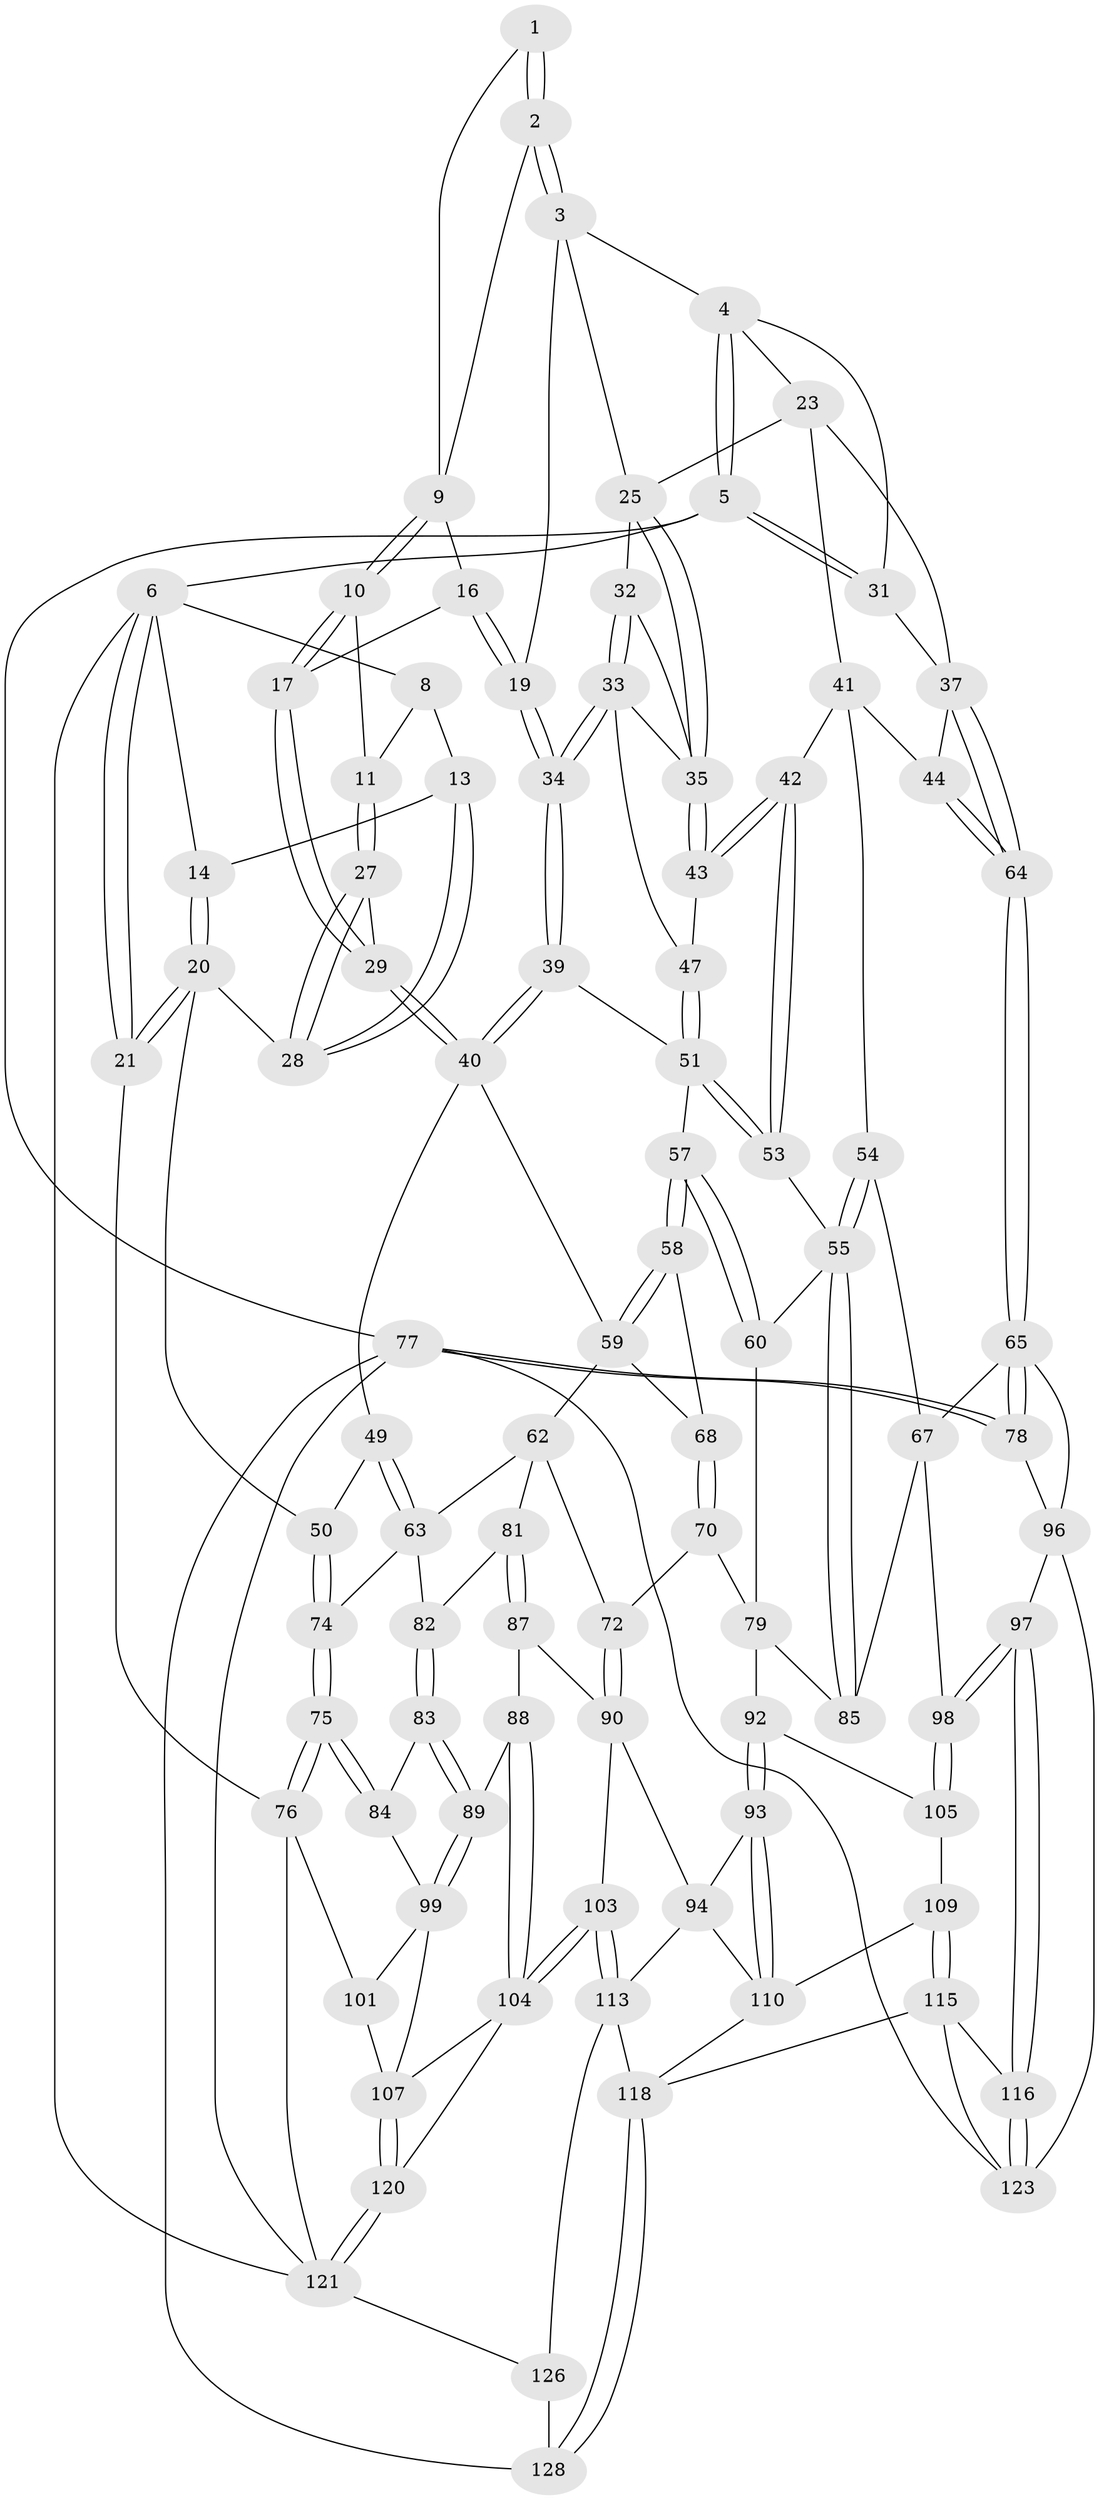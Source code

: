 // Generated by graph-tools (version 1.1) at 2025/24/03/03/25 07:24:32]
// undirected, 91 vertices, 215 edges
graph export_dot {
graph [start="1"]
  node [color=gray90,style=filled];
  1 [pos="+0.4853477664652356+0"];
  2 [pos="+0.5690697402530578+0"];
  3 [pos="+0.6000958333719395+0",super="+18"];
  4 [pos="+0.6376040698159091+0",super="+22"];
  5 [pos="+1+0"];
  6 [pos="+0+0",super="+7"];
  8 [pos="+0.13406491416796207+0",super="+12"];
  9 [pos="+0.3397734690693732+0.04855730584214151",super="+15"];
  10 [pos="+0.287526579337945+0.08475714562864668"];
  11 [pos="+0.24309458032597117+0.045942057312756274"];
  13 [pos="+0.12775632689339808+0.13856980720374298"];
  14 [pos="+0.07691105468804876+0.04706488708797516"];
  16 [pos="+0.3965993049415159+0.18475280689463205"];
  17 [pos="+0.3192176431951784+0.15232169853013988"];
  19 [pos="+0.41686223026376573+0.20175249062086734"];
  20 [pos="+0+0.2967668328976751",super="+30"];
  21 [pos="+0+0.29894812672542836"];
  23 [pos="+0.7899071266781891+0.16805840990754065",super="+24"];
  25 [pos="+0.7219539437692861+0.19729100728069782",super="+26"];
  27 [pos="+0.16700394327417378+0.2542598878336021"];
  28 [pos="+0.10540685963387417+0.26385322697380165"];
  29 [pos="+0.18011852598093708+0.2532289877763762"];
  31 [pos="+1+0"];
  32 [pos="+0.6200628139115438+0.19347266437724858"];
  33 [pos="+0.48369315678556224+0.2751235176818427",super="+46"];
  34 [pos="+0.4461304239549432+0.2866181922969527"];
  35 [pos="+0.6756765858599767+0.2942780042637319",super="+36"];
  37 [pos="+1+0.06174245426214409",super="+38"];
  39 [pos="+0.4416233500031213+0.30308857448776577"];
  40 [pos="+0.36453719929478284+0.36280139014679025",super="+48"];
  41 [pos="+0.7849507618658483+0.3421176859610438",super="+45"];
  42 [pos="+0.7300299043541514+0.3560638180927612"];
  43 [pos="+0.7169397112162412+0.3471757128665008"];
  44 [pos="+0.8611238993607078+0.3865297165392625"];
  47 [pos="+0.6304116682285603+0.33920247213642934"];
  49 [pos="+0.1843710920689538+0.4527308720904539"];
  50 [pos="+0.05963180284134125+0.3376236503975063"];
  51 [pos="+0.6025222747994935+0.41597507170555953",super="+52"];
  53 [pos="+0.63821877725428+0.46858976220878246"];
  54 [pos="+0.8222364126421808+0.520548720862771"];
  55 [pos="+0.6497609023722988+0.5433732648134659",super="+56"];
  57 [pos="+0.4916687866582908+0.487985331706843"];
  58 [pos="+0.4744293075045359+0.4869154932816772"];
  59 [pos="+0.3597285642312273+0.38362276632231007",super="+61"];
  60 [pos="+0.5106850759060036+0.510305529232356"];
  62 [pos="+0.3380328858111618+0.49239442833048574",super="+73"];
  63 [pos="+0.18791579394718327+0.47466631045936947",super="+80"];
  64 [pos="+1+0.36722791604226984"];
  65 [pos="+1+0.6004478212637999",super="+66"];
  67 [pos="+0.8652581411716509+0.5653554729761047",super="+95"];
  68 [pos="+0.4019983006200203+0.4705230113815222",super="+69"];
  70 [pos="+0.41843446055118283+0.5172806950372353",super="+71"];
  72 [pos="+0.3983271766191117+0.5860478920295535"];
  74 [pos="+0.06216533110809205+0.5694931355352436"];
  75 [pos="+0.004253575045316231+0.641461795324931"];
  76 [pos="+0+0.6590022760210923",super="+102"];
  77 [pos="+1+1",super="+129"];
  78 [pos="+1+0.8870387166999922"];
  79 [pos="+0.43186183794970795+0.5818197534135285",super="+86"];
  81 [pos="+0.2968362179913504+0.5738949539928583"];
  82 [pos="+0.20596714940064068+0.5406771677223566"];
  83 [pos="+0.1859221153923056+0.5968893381631092"];
  84 [pos="+0.03525335478075183+0.6548470994929726"];
  85 [pos="+0.6308794919198174+0.6158985866442455"];
  87 [pos="+0.28244701126680183+0.6861291394491478"];
  88 [pos="+0.24004267379238103+0.7081492004431326"];
  89 [pos="+0.20298260907911567+0.709190233433646"];
  90 [pos="+0.39246980850418606+0.7152112261570821",super="+91"];
  92 [pos="+0.5762871526176506+0.671025361297773"];
  93 [pos="+0.57360582609798+0.6742837773732139"];
  94 [pos="+0.480878411556709+0.7074765246678166",super="+112"];
  96 [pos="+0.8588352880561849+0.7546922868282204",super="+114"];
  97 [pos="+0.7832768370023028+0.7770949621709704"];
  98 [pos="+0.7772965379410527+0.7696324828920008"];
  99 [pos="+0.1697241023938454+0.7312633032449243",super="+100"];
  101 [pos="+0.07385816922963072+0.8325910385842894"];
  103 [pos="+0.3752990455768962+0.8347791113446187"];
  104 [pos="+0.3081846812059668+0.8407207909326196",super="+106"];
  105 [pos="+0.6478681577800732+0.7650717362459244"];
  107 [pos="+0.17277034976005837+0.7975916917639368",super="+108"];
  109 [pos="+0.6525814724590646+0.8112248657982702"];
  110 [pos="+0.558455846532074+0.7914697060457886",super="+111"];
  113 [pos="+0.38117600623222553+0.840282134292243",super="+124"];
  115 [pos="+0.6737032180838495+0.8464066373061526",super="+117"];
  116 [pos="+0.7650032879469412+0.8317496975302565"];
  118 [pos="+0.5811380330098443+0.9032346974731295",super="+119"];
  120 [pos="+0.17500583666713512+1"];
  121 [pos="+0.0807265363468349+1",super="+122"];
  123 [pos="+0.8090240563468778+0.9597275541668173",super="+125"];
  126 [pos="+0.4003119972795464+0.8864985497378072",super="+127"];
  128 [pos="+0.4970420621252526+1",super="+130"];
  1 -- 2;
  1 -- 2;
  1 -- 9;
  2 -- 3;
  2 -- 3;
  2 -- 9;
  3 -- 4;
  3 -- 19;
  3 -- 25;
  4 -- 5;
  4 -- 5;
  4 -- 23;
  4 -- 31;
  5 -- 6;
  5 -- 31;
  5 -- 31;
  5 -- 77;
  6 -- 21;
  6 -- 21;
  6 -- 121;
  6 -- 8;
  6 -- 14;
  8 -- 11;
  8 -- 13;
  9 -- 10;
  9 -- 10;
  9 -- 16;
  10 -- 11;
  10 -- 17;
  10 -- 17;
  11 -- 27;
  11 -- 27;
  13 -- 14;
  13 -- 28;
  13 -- 28;
  14 -- 20;
  14 -- 20;
  16 -- 17;
  16 -- 19;
  16 -- 19;
  17 -- 29;
  17 -- 29;
  19 -- 34;
  19 -- 34;
  20 -- 21;
  20 -- 21;
  20 -- 50;
  20 -- 28;
  21 -- 76;
  23 -- 25;
  23 -- 41;
  23 -- 37;
  25 -- 35;
  25 -- 35;
  25 -- 32;
  27 -- 28;
  27 -- 28;
  27 -- 29;
  29 -- 40;
  29 -- 40;
  31 -- 37;
  32 -- 33;
  32 -- 33;
  32 -- 35;
  33 -- 34;
  33 -- 34;
  33 -- 47;
  33 -- 35;
  34 -- 39;
  34 -- 39;
  35 -- 43;
  35 -- 43;
  37 -- 64;
  37 -- 64;
  37 -- 44;
  39 -- 40;
  39 -- 40;
  39 -- 51;
  40 -- 49;
  40 -- 59;
  41 -- 42;
  41 -- 44;
  41 -- 54;
  42 -- 43;
  42 -- 43;
  42 -- 53;
  42 -- 53;
  43 -- 47;
  44 -- 64;
  44 -- 64;
  47 -- 51;
  47 -- 51;
  49 -- 50;
  49 -- 63;
  49 -- 63;
  50 -- 74;
  50 -- 74;
  51 -- 53;
  51 -- 53;
  51 -- 57;
  53 -- 55;
  54 -- 55;
  54 -- 55;
  54 -- 67;
  55 -- 85;
  55 -- 85;
  55 -- 60;
  57 -- 58;
  57 -- 58;
  57 -- 60;
  57 -- 60;
  58 -- 59;
  58 -- 59;
  58 -- 68;
  59 -- 68;
  59 -- 62;
  60 -- 79;
  62 -- 63;
  62 -- 72;
  62 -- 81;
  63 -- 74;
  63 -- 82;
  64 -- 65;
  64 -- 65;
  65 -- 78;
  65 -- 78;
  65 -- 96;
  65 -- 67;
  67 -- 98;
  67 -- 85;
  68 -- 70 [weight=2];
  68 -- 70;
  70 -- 72;
  70 -- 79;
  72 -- 90;
  72 -- 90;
  74 -- 75;
  74 -- 75;
  75 -- 76;
  75 -- 76;
  75 -- 84;
  75 -- 84;
  76 -- 121;
  76 -- 101;
  77 -- 78;
  77 -- 78;
  77 -- 121;
  77 -- 128;
  77 -- 123;
  78 -- 96;
  79 -- 92;
  79 -- 85;
  81 -- 82;
  81 -- 87;
  81 -- 87;
  82 -- 83;
  82 -- 83;
  83 -- 84;
  83 -- 89;
  83 -- 89;
  84 -- 99;
  87 -- 88;
  87 -- 90;
  88 -- 89;
  88 -- 104;
  88 -- 104;
  89 -- 99;
  89 -- 99;
  90 -- 94;
  90 -- 103;
  92 -- 93;
  92 -- 93;
  92 -- 105;
  93 -- 94;
  93 -- 110;
  93 -- 110;
  94 -- 113;
  94 -- 110;
  96 -- 97;
  96 -- 123;
  97 -- 98;
  97 -- 98;
  97 -- 116;
  97 -- 116;
  98 -- 105;
  98 -- 105;
  99 -- 101;
  99 -- 107;
  101 -- 107;
  103 -- 104;
  103 -- 104;
  103 -- 113;
  103 -- 113;
  104 -- 107;
  104 -- 120;
  105 -- 109;
  107 -- 120;
  107 -- 120;
  109 -- 110;
  109 -- 115;
  109 -- 115;
  110 -- 118;
  113 -- 126;
  113 -- 118;
  115 -- 116;
  115 -- 123;
  115 -- 118;
  116 -- 123;
  116 -- 123;
  118 -- 128;
  118 -- 128;
  120 -- 121;
  120 -- 121;
  121 -- 126;
  126 -- 128 [weight=2];
}
